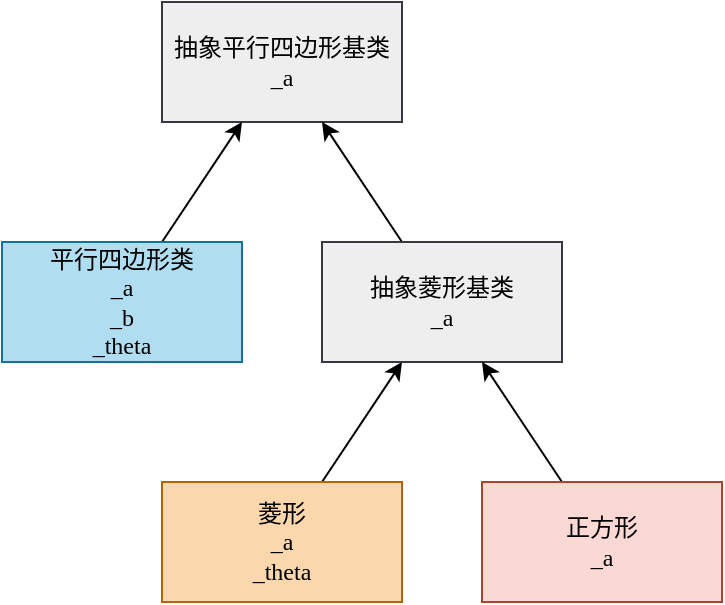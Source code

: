 <mxfile version="22.1.21" type="device">
  <diagram name="Page-1" id="o9wBVmuPF-BfS5Mu2OIw">
    <mxGraphModel dx="724" dy="497" grid="1" gridSize="10" guides="1" tooltips="1" connect="1" arrows="1" fold="1" page="1" pageScale="1" pageWidth="850" pageHeight="1100" math="0" shadow="0">
      <root>
        <mxCell id="0" />
        <mxCell id="1" parent="0" />
        <mxCell id="8g4pSloKbr1zPTXRMnoa-1" value="&lt;font face=&quot;consolas&quot;&gt;抽象平行四边形基类&lt;br&gt;_a&lt;/font&gt;" style="rounded=0;whiteSpace=wrap;html=1;fillColor=#EEEEEE;strokeColor=#36393D;" vertex="1" parent="1">
          <mxGeometry x="360" y="260" width="120" height="60" as="geometry" />
        </mxCell>
        <mxCell id="8g4pSloKbr1zPTXRMnoa-4" value="" style="rounded=0;orthogonalLoop=1;jettySize=auto;html=1;" edge="1" parent="1" source="8g4pSloKbr1zPTXRMnoa-2" target="8g4pSloKbr1zPTXRMnoa-1">
          <mxGeometry relative="1" as="geometry" />
        </mxCell>
        <mxCell id="8g4pSloKbr1zPTXRMnoa-2" value="&lt;font face=&quot;consolas&quot;&gt;平行四边形类&lt;br&gt;_a&lt;br&gt;_b&lt;br&gt;_theta&lt;br&gt;&lt;/font&gt;" style="rounded=0;whiteSpace=wrap;html=1;fillColor=#b1ddf0;strokeColor=#10739e;" vertex="1" parent="1">
          <mxGeometry x="280" y="380" width="120" height="60" as="geometry" />
        </mxCell>
        <mxCell id="8g4pSloKbr1zPTXRMnoa-5" value="" style="rounded=0;orthogonalLoop=1;jettySize=auto;html=1;" edge="1" parent="1" source="8g4pSloKbr1zPTXRMnoa-13" target="8g4pSloKbr1zPTXRMnoa-1">
          <mxGeometry relative="1" as="geometry" />
        </mxCell>
        <mxCell id="8g4pSloKbr1zPTXRMnoa-14" style="rounded=0;orthogonalLoop=1;jettySize=auto;html=1;" edge="1" parent="1" source="8g4pSloKbr1zPTXRMnoa-3" target="8g4pSloKbr1zPTXRMnoa-13">
          <mxGeometry relative="1" as="geometry" />
        </mxCell>
        <mxCell id="8g4pSloKbr1zPTXRMnoa-3" value="&lt;font face=&quot;consolas&quot;&gt;菱形&lt;br&gt;_a&lt;br&gt;_theta&lt;br&gt;&lt;/font&gt;" style="rounded=0;whiteSpace=wrap;html=1;fillColor=#fad7ac;strokeColor=#b46504;" vertex="1" parent="1">
          <mxGeometry x="360" y="500" width="120" height="60" as="geometry" />
        </mxCell>
        <mxCell id="8g4pSloKbr1zPTXRMnoa-13" value="&lt;font face=&quot;consolas&quot;&gt;抽象菱形基类&lt;br&gt;_a&lt;/font&gt;" style="rounded=0;whiteSpace=wrap;html=1;fillColor=#EEEEEE;strokeColor=#36393D;" vertex="1" parent="1">
          <mxGeometry x="440" y="380" width="120" height="60" as="geometry" />
        </mxCell>
        <mxCell id="8g4pSloKbr1zPTXRMnoa-16" style="rounded=0;orthogonalLoop=1;jettySize=auto;html=1;" edge="1" parent="1" source="8g4pSloKbr1zPTXRMnoa-15" target="8g4pSloKbr1zPTXRMnoa-13">
          <mxGeometry relative="1" as="geometry" />
        </mxCell>
        <mxCell id="8g4pSloKbr1zPTXRMnoa-15" value="&lt;font face=&quot;consolas&quot;&gt;正方形&lt;br&gt;_a&lt;br&gt;&lt;/font&gt;" style="rounded=0;whiteSpace=wrap;html=1;fillColor=#fad9d5;strokeColor=#ae4132;" vertex="1" parent="1">
          <mxGeometry x="520" y="500" width="120" height="60" as="geometry" />
        </mxCell>
      </root>
    </mxGraphModel>
  </diagram>
</mxfile>
